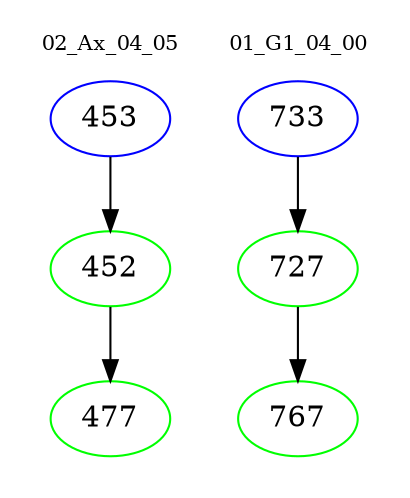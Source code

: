 digraph{
subgraph cluster_0 {
color = white
label = "02_Ax_04_05";
fontsize=10;
T0_453 [label="453", color="blue"]
T0_453 -> T0_452 [color="black"]
T0_452 [label="452", color="green"]
T0_452 -> T0_477 [color="black"]
T0_477 [label="477", color="green"]
}
subgraph cluster_1 {
color = white
label = "01_G1_04_00";
fontsize=10;
T1_733 [label="733", color="blue"]
T1_733 -> T1_727 [color="black"]
T1_727 [label="727", color="green"]
T1_727 -> T1_767 [color="black"]
T1_767 [label="767", color="green"]
}
}
